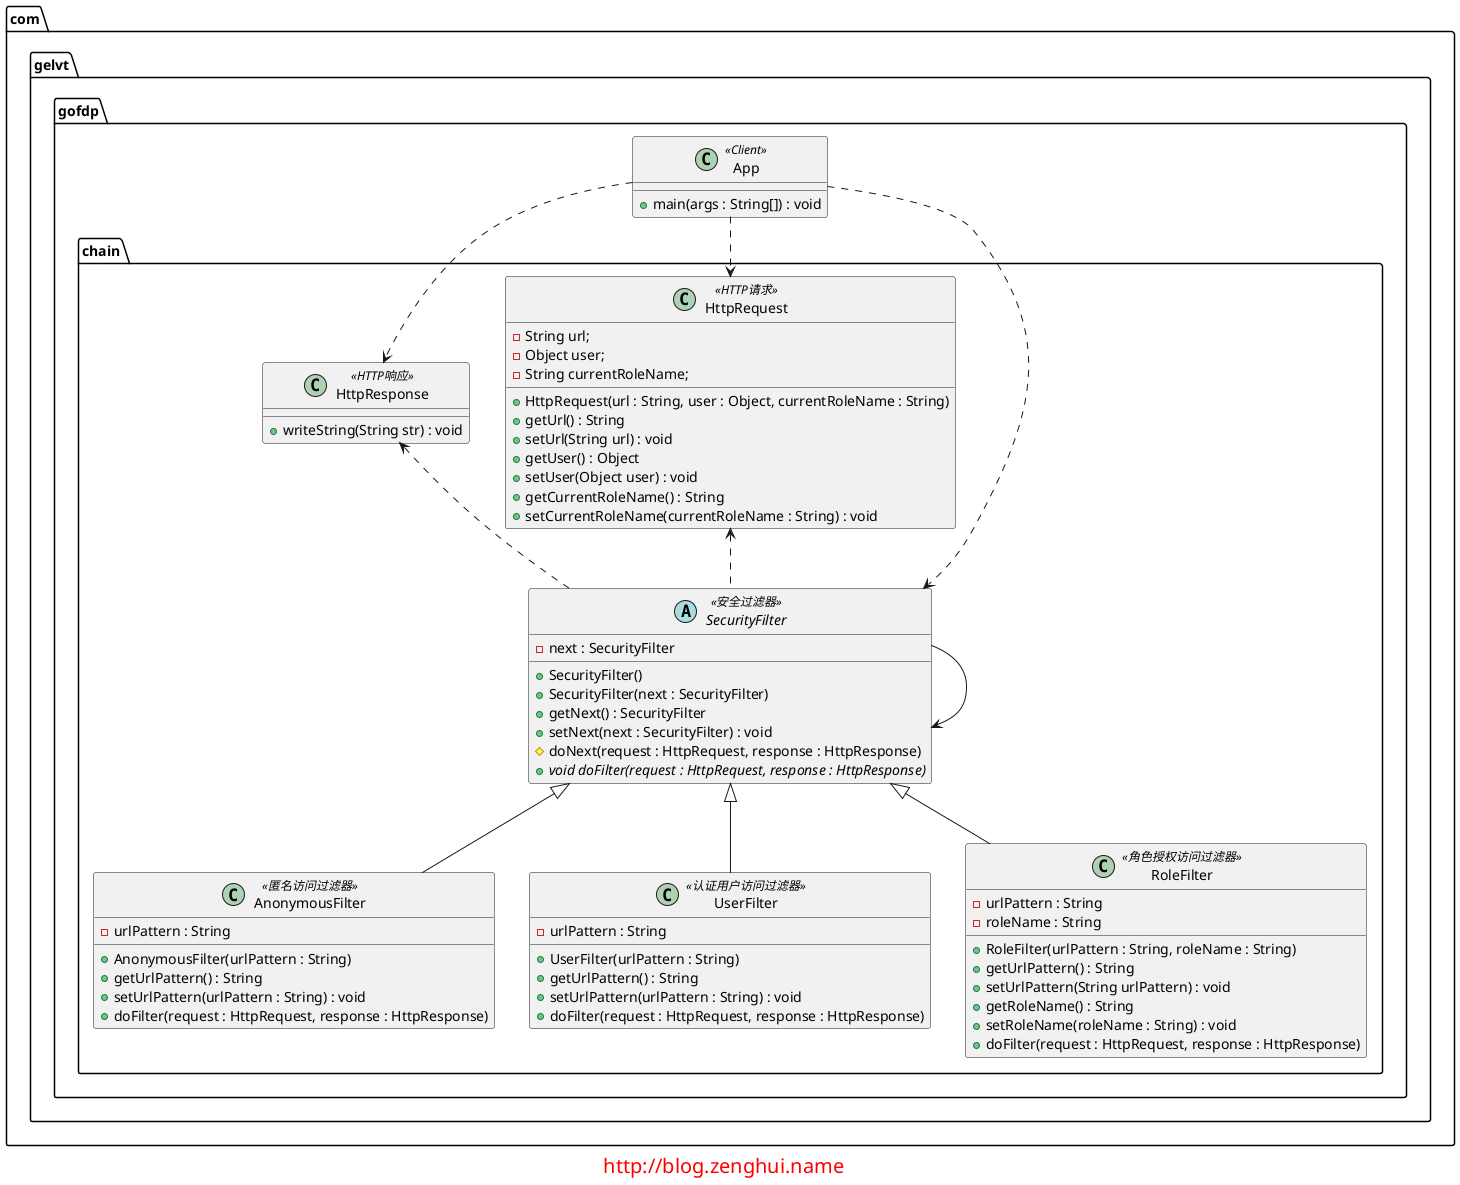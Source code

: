 @startuml

package com.gelvt.gofdp.chain{

    class HttpRequest <<HTTP请求>>{
        - String url;
        - Object user;
        - String currentRoleName;
        + HttpRequest(url : String, user : Object, currentRoleName : String)
        + getUrl() : String
        + setUrl(String url) : void
        + getUser() : Object
        + setUser(Object user) : void
        + getCurrentRoleName() : String
        + setCurrentRoleName(currentRoleName : String) : void
    }

    class HttpResponse <<HTTP响应>> {
        + writeString(String str) : void
    }

    abstract class SecurityFilter <<安全过滤器>> {
        - next : SecurityFilter
        + SecurityFilter()
        + SecurityFilter(next : SecurityFilter)
        + getNext() : SecurityFilter
        + setNext(next : SecurityFilter) : void
        # doNext(request : HttpRequest, response : HttpResponse)
        + {abstract} void doFilter(request : HttpRequest, response : HttpResponse)
    }

    class AnonymousFilter <<匿名访问过滤器>>{
        - urlPattern : String
        + AnonymousFilter(urlPattern : String)
        + getUrlPattern() : String
        + setUrlPattern(urlPattern : String) : void
        + doFilter(request : HttpRequest, response : HttpResponse)
    }

    class UserFilter <<认证用户访问过滤器>>{
        - urlPattern : String
        + UserFilter(urlPattern : String)
        + getUrlPattern() : String
        + setUrlPattern(urlPattern : String) : void
        + doFilter(request : HttpRequest, response : HttpResponse)
    }

    class RoleFilter <<角色授权访问过滤器>>{
        - urlPattern : String
        - roleName : String
        + RoleFilter(urlPattern : String, roleName : String)
        + getUrlPattern() : String
        + setUrlPattern(String urlPattern) : void
        + getRoleName() : String
        + setRoleName(roleName : String) : void
        + doFilter(request : HttpRequest, response : HttpResponse)
    }

    HttpRequest <.. SecurityFilter
    HttpResponse <.. SecurityFilter
    SecurityFilter <|-- AnonymousFilter
    SecurityFilter <|-- UserFilter
    SecurityFilter <|-- RoleFilter
    SecurityFilter --> SecurityFilter
}

package com.gelvt.gofdp{
    class App <<Client>>{
        + main(args : String[]) : void
    }
}

App ..> SecurityFilter
App ..> HttpRequest
App ..> HttpResponse


footer
<font size="20" color="red">http://blog.zenghui.name</font>
endfooter

@enduml